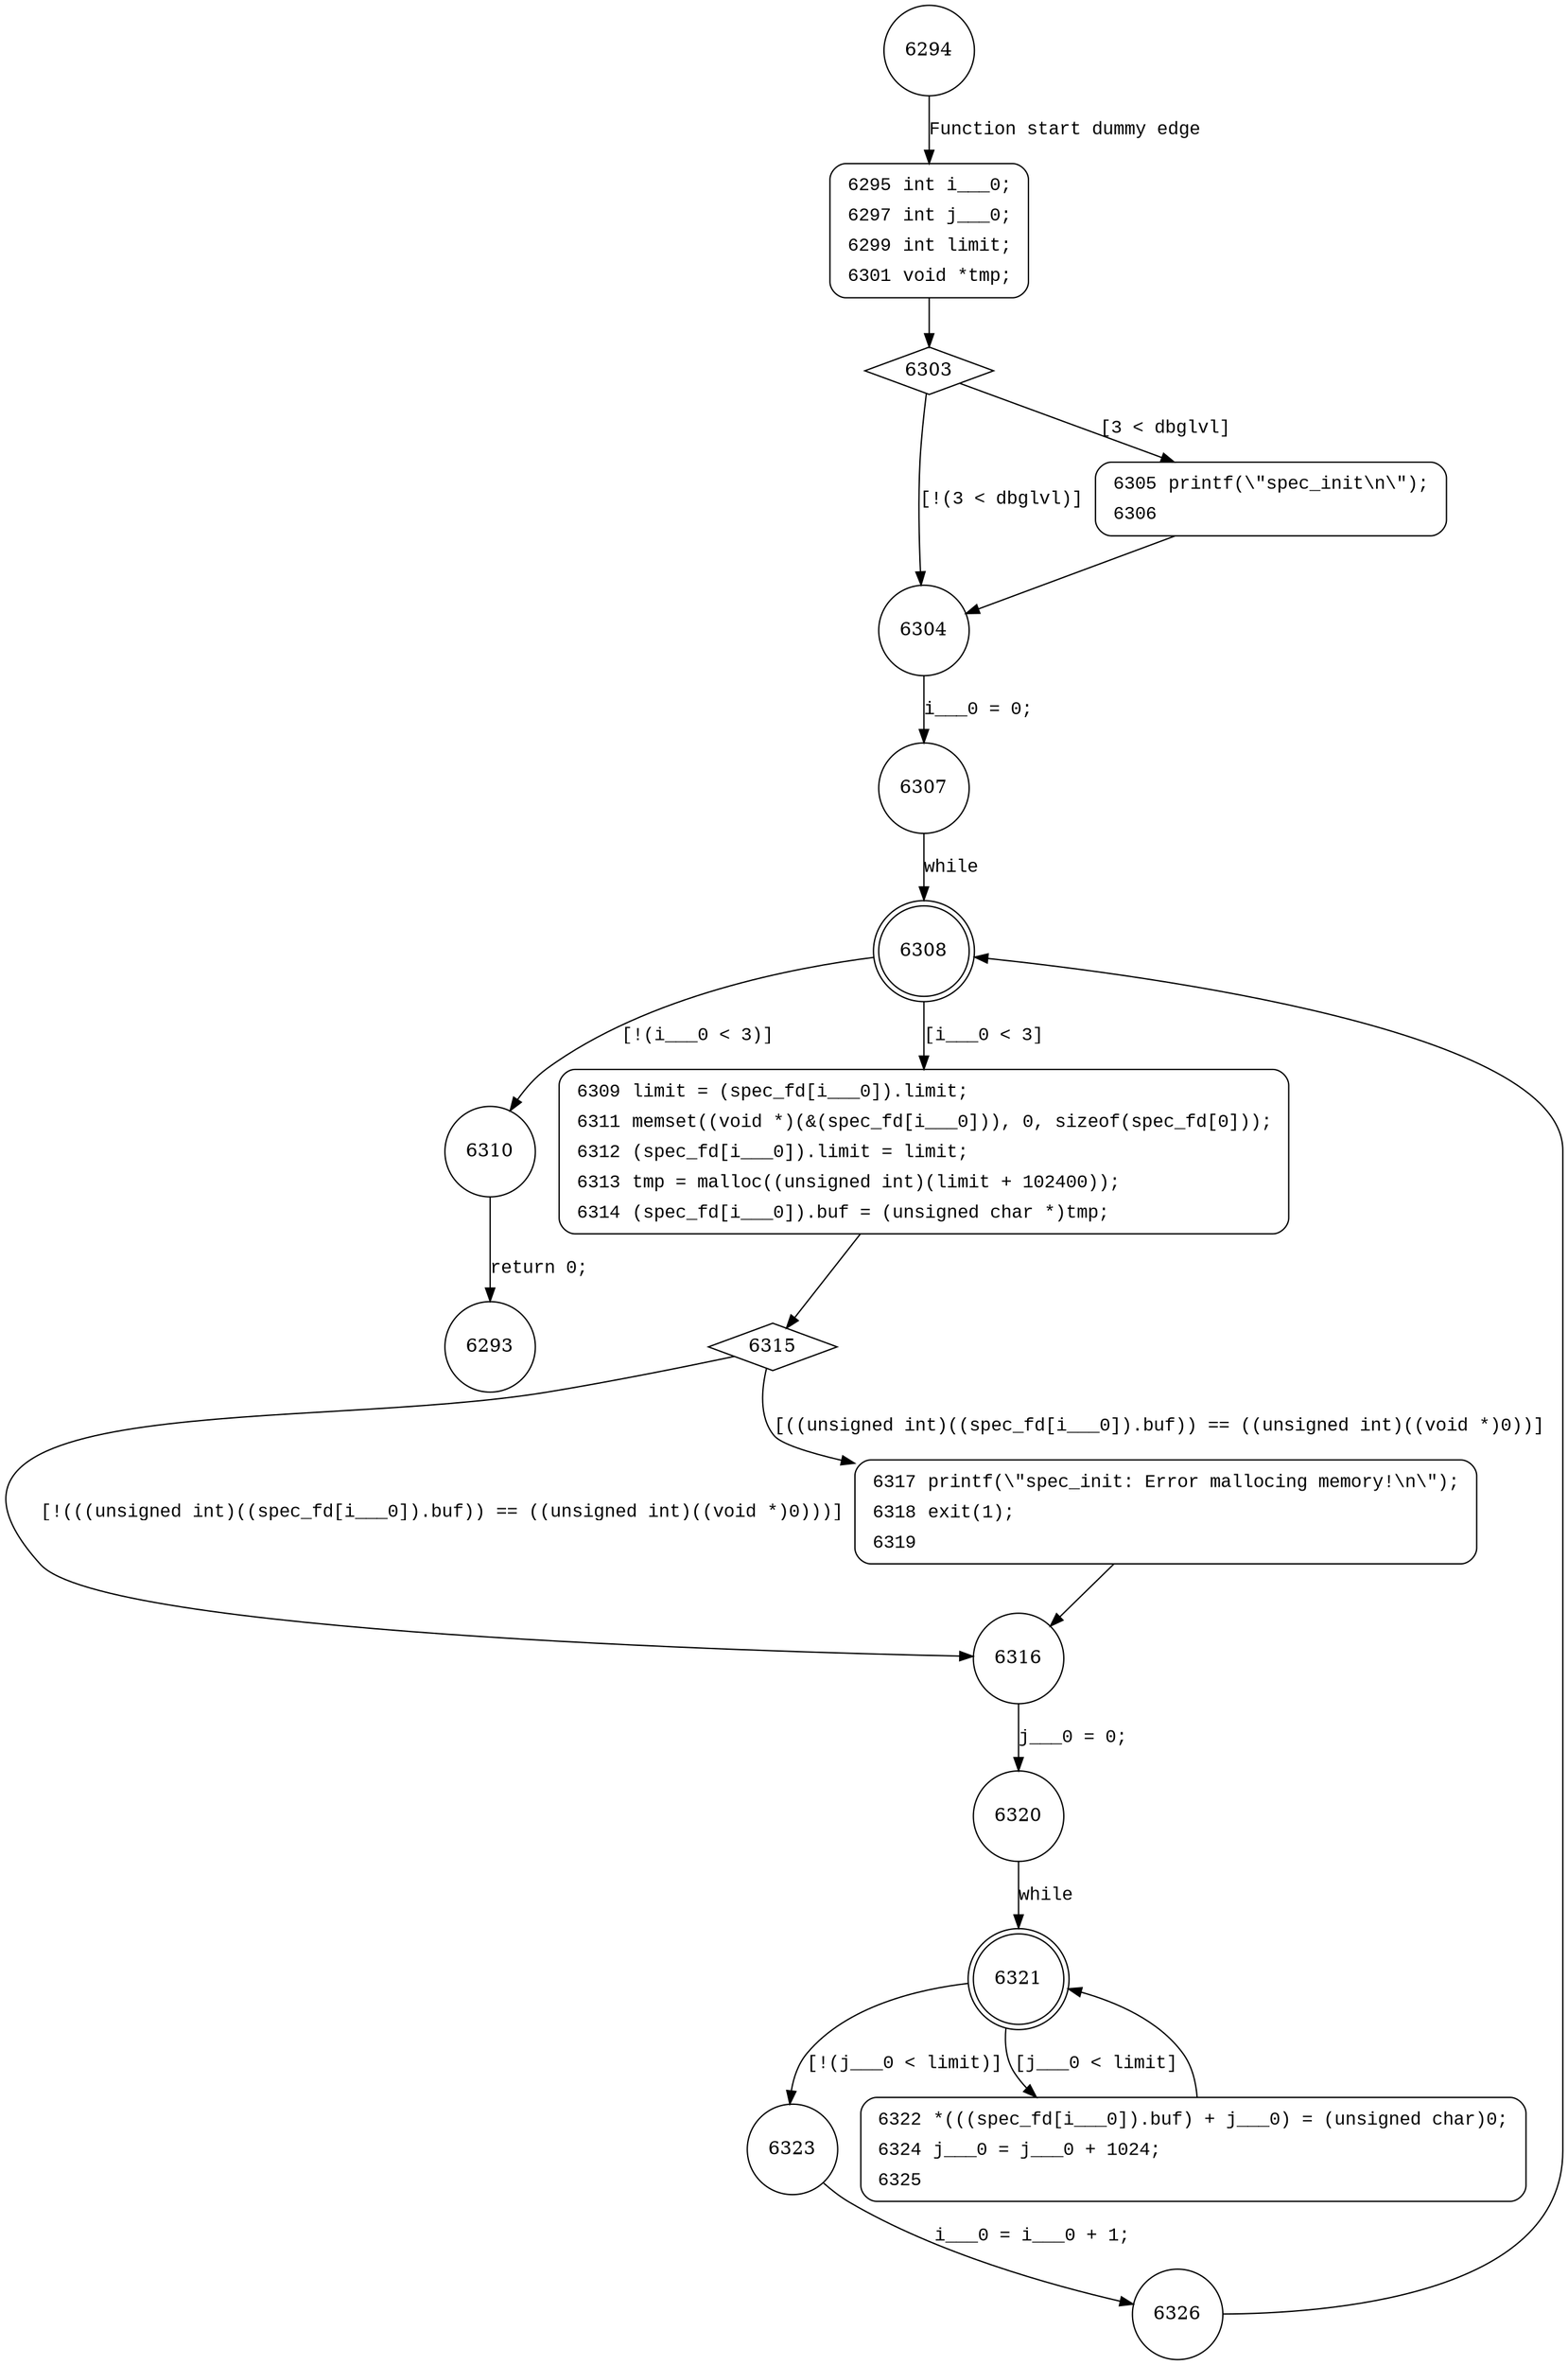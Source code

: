 digraph spec_init {
6294 [shape="circle"]
6295 [shape="circle"]
6303 [shape="diamond"]
6304 [shape="circle"]
6305 [shape="circle"]
6307 [shape="circle"]
6308 [shape="doublecircle"]
6310 [shape="circle"]
6309 [shape="circle"]
6315 [shape="diamond"]
6316 [shape="circle"]
6317 [shape="circle"]
6320 [shape="circle"]
6321 [shape="doublecircle"]
6323 [shape="circle"]
6322 [shape="circle"]
6326 [shape="circle"]
6293 [shape="circle"]
6295 [style="filled,bold" penwidth="1" fillcolor="white" fontname="Courier New" shape="Mrecord" label=<<table border="0" cellborder="0" cellpadding="3" bgcolor="white"><tr><td align="right">6295</td><td align="left">int i___0;</td></tr><tr><td align="right">6297</td><td align="left">int j___0;</td></tr><tr><td align="right">6299</td><td align="left">int limit;</td></tr><tr><td align="right">6301</td><td align="left">void *tmp;</td></tr></table>>]
6295 -> 6303[label=""]
6305 [style="filled,bold" penwidth="1" fillcolor="white" fontname="Courier New" shape="Mrecord" label=<<table border="0" cellborder="0" cellpadding="3" bgcolor="white"><tr><td align="right">6305</td><td align="left">printf(\"spec_init\n\");</td></tr><tr><td align="right">6306</td><td align="left"></td></tr></table>>]
6305 -> 6304[label=""]
6309 [style="filled,bold" penwidth="1" fillcolor="white" fontname="Courier New" shape="Mrecord" label=<<table border="0" cellborder="0" cellpadding="3" bgcolor="white"><tr><td align="right">6309</td><td align="left">limit = (spec_fd[i___0]).limit;</td></tr><tr><td align="right">6311</td><td align="left">memset((void *)(&amp;(spec_fd[i___0])), 0, sizeof(spec_fd[0]));</td></tr><tr><td align="right">6312</td><td align="left">(spec_fd[i___0]).limit = limit;</td></tr><tr><td align="right">6313</td><td align="left">tmp = malloc((unsigned int)(limit + 102400));</td></tr><tr><td align="right">6314</td><td align="left">(spec_fd[i___0]).buf = (unsigned char *)tmp;</td></tr></table>>]
6309 -> 6315[label=""]
6317 [style="filled,bold" penwidth="1" fillcolor="white" fontname="Courier New" shape="Mrecord" label=<<table border="0" cellborder="0" cellpadding="3" bgcolor="white"><tr><td align="right">6317</td><td align="left">printf(\"spec_init: Error mallocing memory!\n\");</td></tr><tr><td align="right">6318</td><td align="left">exit(1);</td></tr><tr><td align="right">6319</td><td align="left"></td></tr></table>>]
6317 -> 6316[label=""]
6322 [style="filled,bold" penwidth="1" fillcolor="white" fontname="Courier New" shape="Mrecord" label=<<table border="0" cellborder="0" cellpadding="3" bgcolor="white"><tr><td align="right">6322</td><td align="left">*(((spec_fd[i___0]).buf) + j___0) = (unsigned char)0;</td></tr><tr><td align="right">6324</td><td align="left">j___0 = j___0 + 1024;</td></tr><tr><td align="right">6325</td><td align="left"></td></tr></table>>]
6322 -> 6321[label=""]
6294 -> 6295 [label="Function start dummy edge" fontname="Courier New"]
6303 -> 6304 [label="[!(3 < dbglvl)]" fontname="Courier New"]
6303 -> 6305 [label="[3 < dbglvl]" fontname="Courier New"]
6304 -> 6307 [label="i___0 = 0;" fontname="Courier New"]
6308 -> 6310 [label="[!(i___0 < 3)]" fontname="Courier New"]
6308 -> 6309 [label="[i___0 < 3]" fontname="Courier New"]
6315 -> 6316 [label="[!(((unsigned int)((spec_fd[i___0]).buf)) == ((unsigned int)((void *)0)))]" fontname="Courier New"]
6315 -> 6317 [label="[((unsigned int)((spec_fd[i___0]).buf)) == ((unsigned int)((void *)0))]" fontname="Courier New"]
6316 -> 6320 [label="j___0 = 0;" fontname="Courier New"]
6321 -> 6323 [label="[!(j___0 < limit)]" fontname="Courier New"]
6321 -> 6322 [label="[j___0 < limit]" fontname="Courier New"]
6323 -> 6326 [label="i___0 = i___0 + 1;" fontname="Courier New"]
6310 -> 6293 [label="return 0;" fontname="Courier New"]
6307 -> 6308 [label="while" fontname="Courier New"]
6320 -> 6321 [label="while" fontname="Courier New"]
6326 -> 6308 [label="" fontname="Courier New"]
}
